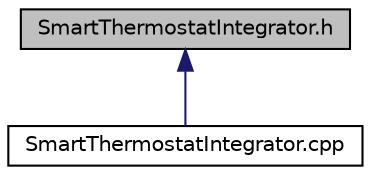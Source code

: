 digraph "SmartThermostatIntegrator.h"
{
 // LATEX_PDF_SIZE
  edge [fontname="Helvetica",fontsize="10",labelfontname="Helvetica",labelfontsize="10"];
  node [fontname="Helvetica",fontsize="10",shape=record];
  Node1 [label="SmartThermostatIntegrator.h",height=0.2,width=0.4,color="black", fillcolor="grey75", style="filled", fontcolor="black",tooltip="Definition of the SmartThermostatIntegrator class."];
  Node1 -> Node2 [dir="back",color="midnightblue",fontsize="10",style="solid",fontname="Helvetica"];
  Node2 [label="SmartThermostatIntegrator.cpp",height=0.2,width=0.4,color="black", fillcolor="white", style="filled",URL="$SmartThermostatIntegrator_8cpp.html",tooltip="Implementation of the SmartThermostatIntegrator class methods."];
}
